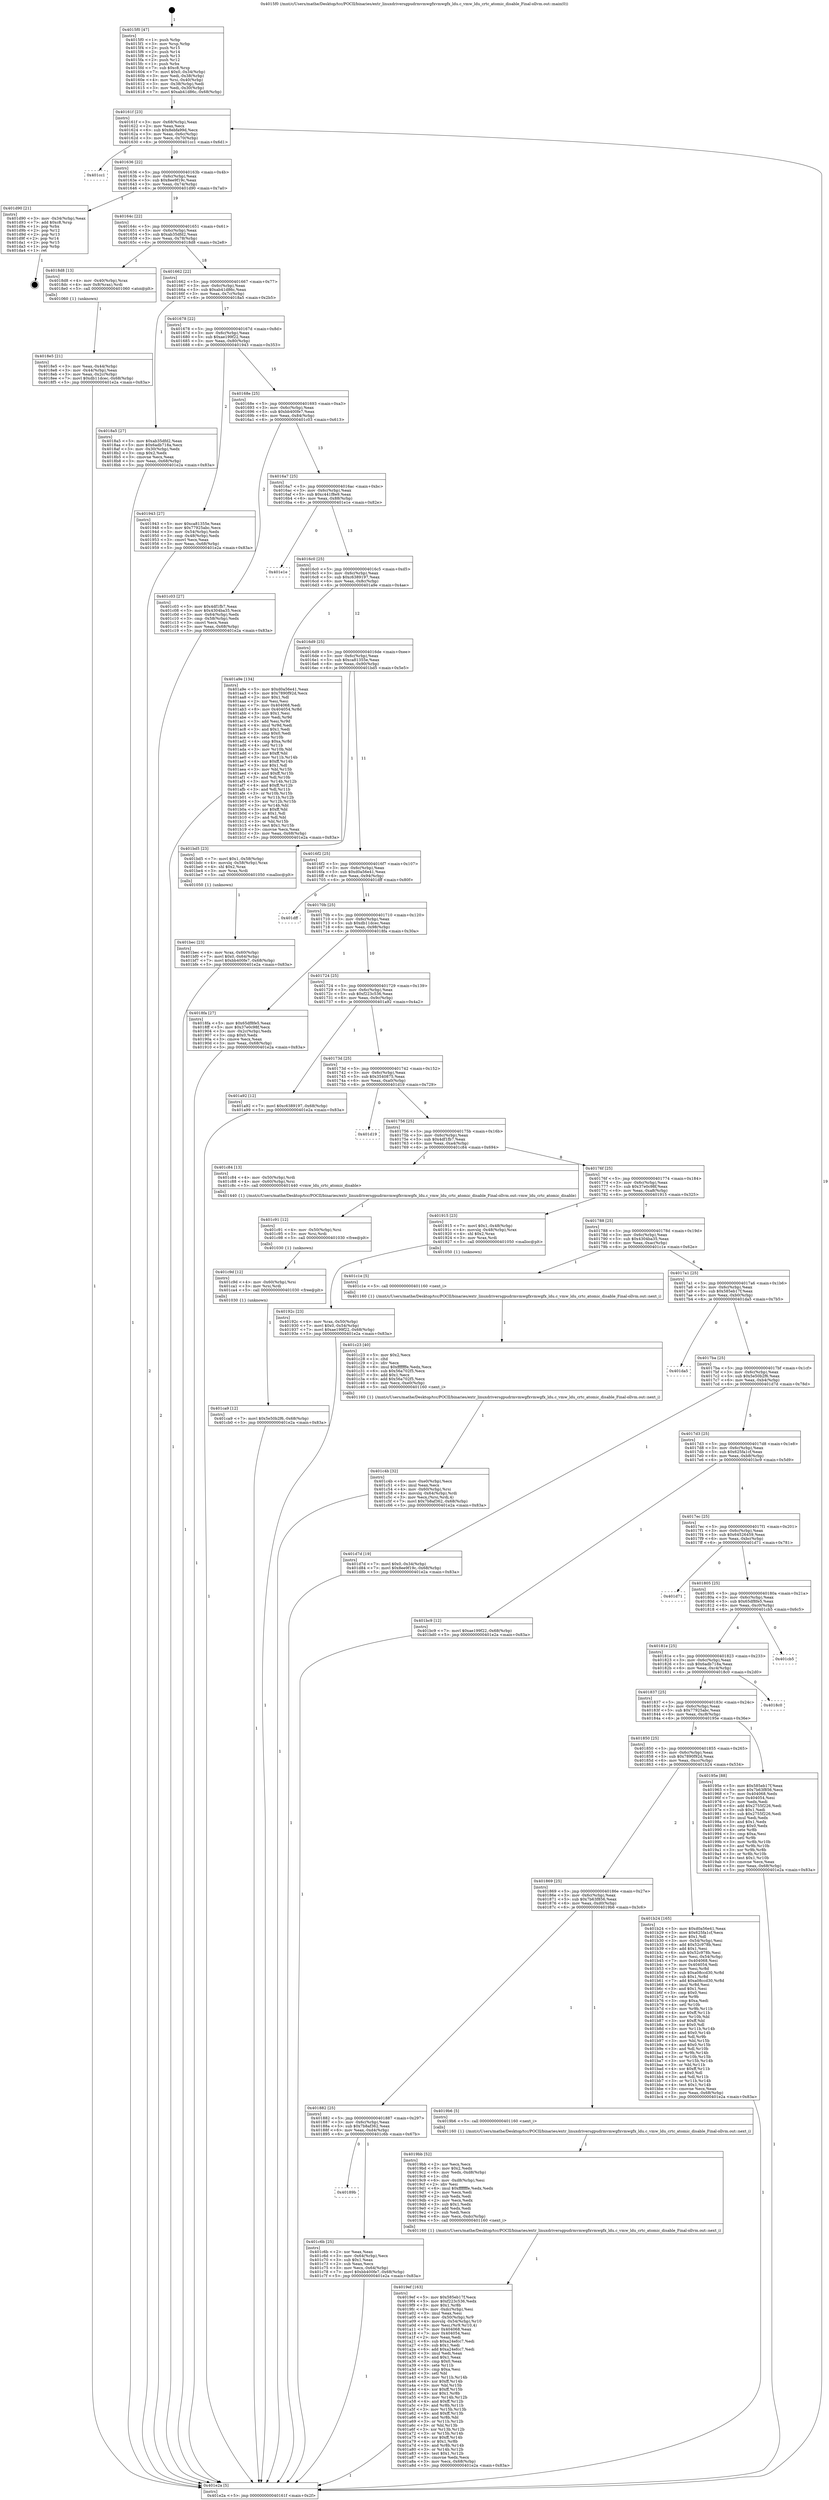 digraph "0x4015f0" {
  label = "0x4015f0 (/mnt/c/Users/mathe/Desktop/tcc/POCII/binaries/extr_linuxdriversgpudrmvmwgfxvmwgfx_ldu.c_vmw_ldu_crtc_atomic_disable_Final-ollvm.out::main(0))"
  labelloc = "t"
  node[shape=record]

  Entry [label="",width=0.3,height=0.3,shape=circle,fillcolor=black,style=filled]
  "0x40161f" [label="{
     0x40161f [23]\l
     | [instrs]\l
     &nbsp;&nbsp;0x40161f \<+3\>: mov -0x68(%rbp),%eax\l
     &nbsp;&nbsp;0x401622 \<+2\>: mov %eax,%ecx\l
     &nbsp;&nbsp;0x401624 \<+6\>: sub $0x8ebfa99d,%ecx\l
     &nbsp;&nbsp;0x40162a \<+3\>: mov %eax,-0x6c(%rbp)\l
     &nbsp;&nbsp;0x40162d \<+3\>: mov %ecx,-0x70(%rbp)\l
     &nbsp;&nbsp;0x401630 \<+6\>: je 0000000000401cc1 \<main+0x6d1\>\l
  }"]
  "0x401cc1" [label="{
     0x401cc1\l
  }", style=dashed]
  "0x401636" [label="{
     0x401636 [22]\l
     | [instrs]\l
     &nbsp;&nbsp;0x401636 \<+5\>: jmp 000000000040163b \<main+0x4b\>\l
     &nbsp;&nbsp;0x40163b \<+3\>: mov -0x6c(%rbp),%eax\l
     &nbsp;&nbsp;0x40163e \<+5\>: sub $0x8ee9f19c,%eax\l
     &nbsp;&nbsp;0x401643 \<+3\>: mov %eax,-0x74(%rbp)\l
     &nbsp;&nbsp;0x401646 \<+6\>: je 0000000000401d90 \<main+0x7a0\>\l
  }"]
  Exit [label="",width=0.3,height=0.3,shape=circle,fillcolor=black,style=filled,peripheries=2]
  "0x401d90" [label="{
     0x401d90 [21]\l
     | [instrs]\l
     &nbsp;&nbsp;0x401d90 \<+3\>: mov -0x34(%rbp),%eax\l
     &nbsp;&nbsp;0x401d93 \<+7\>: add $0xc8,%rsp\l
     &nbsp;&nbsp;0x401d9a \<+1\>: pop %rbx\l
     &nbsp;&nbsp;0x401d9b \<+2\>: pop %r12\l
     &nbsp;&nbsp;0x401d9d \<+2\>: pop %r13\l
     &nbsp;&nbsp;0x401d9f \<+2\>: pop %r14\l
     &nbsp;&nbsp;0x401da1 \<+2\>: pop %r15\l
     &nbsp;&nbsp;0x401da3 \<+1\>: pop %rbp\l
     &nbsp;&nbsp;0x401da4 \<+1\>: ret\l
  }"]
  "0x40164c" [label="{
     0x40164c [22]\l
     | [instrs]\l
     &nbsp;&nbsp;0x40164c \<+5\>: jmp 0000000000401651 \<main+0x61\>\l
     &nbsp;&nbsp;0x401651 \<+3\>: mov -0x6c(%rbp),%eax\l
     &nbsp;&nbsp;0x401654 \<+5\>: sub $0xab35dfd2,%eax\l
     &nbsp;&nbsp;0x401659 \<+3\>: mov %eax,-0x78(%rbp)\l
     &nbsp;&nbsp;0x40165c \<+6\>: je 00000000004018d8 \<main+0x2e8\>\l
  }"]
  "0x401ca9" [label="{
     0x401ca9 [12]\l
     | [instrs]\l
     &nbsp;&nbsp;0x401ca9 \<+7\>: movl $0x5e50b2f6,-0x68(%rbp)\l
     &nbsp;&nbsp;0x401cb0 \<+5\>: jmp 0000000000401e2a \<main+0x83a\>\l
  }"]
  "0x4018d8" [label="{
     0x4018d8 [13]\l
     | [instrs]\l
     &nbsp;&nbsp;0x4018d8 \<+4\>: mov -0x40(%rbp),%rax\l
     &nbsp;&nbsp;0x4018dc \<+4\>: mov 0x8(%rax),%rdi\l
     &nbsp;&nbsp;0x4018e0 \<+5\>: call 0000000000401060 \<atoi@plt\>\l
     | [calls]\l
     &nbsp;&nbsp;0x401060 \{1\} (unknown)\l
  }"]
  "0x401662" [label="{
     0x401662 [22]\l
     | [instrs]\l
     &nbsp;&nbsp;0x401662 \<+5\>: jmp 0000000000401667 \<main+0x77\>\l
     &nbsp;&nbsp;0x401667 \<+3\>: mov -0x6c(%rbp),%eax\l
     &nbsp;&nbsp;0x40166a \<+5\>: sub $0xab41d86c,%eax\l
     &nbsp;&nbsp;0x40166f \<+3\>: mov %eax,-0x7c(%rbp)\l
     &nbsp;&nbsp;0x401672 \<+6\>: je 00000000004018a5 \<main+0x2b5\>\l
  }"]
  "0x401c9d" [label="{
     0x401c9d [12]\l
     | [instrs]\l
     &nbsp;&nbsp;0x401c9d \<+4\>: mov -0x60(%rbp),%rsi\l
     &nbsp;&nbsp;0x401ca1 \<+3\>: mov %rsi,%rdi\l
     &nbsp;&nbsp;0x401ca4 \<+5\>: call 0000000000401030 \<free@plt\>\l
     | [calls]\l
     &nbsp;&nbsp;0x401030 \{1\} (unknown)\l
  }"]
  "0x4018a5" [label="{
     0x4018a5 [27]\l
     | [instrs]\l
     &nbsp;&nbsp;0x4018a5 \<+5\>: mov $0xab35dfd2,%eax\l
     &nbsp;&nbsp;0x4018aa \<+5\>: mov $0x6adb718a,%ecx\l
     &nbsp;&nbsp;0x4018af \<+3\>: mov -0x30(%rbp),%edx\l
     &nbsp;&nbsp;0x4018b2 \<+3\>: cmp $0x2,%edx\l
     &nbsp;&nbsp;0x4018b5 \<+3\>: cmovne %ecx,%eax\l
     &nbsp;&nbsp;0x4018b8 \<+3\>: mov %eax,-0x68(%rbp)\l
     &nbsp;&nbsp;0x4018bb \<+5\>: jmp 0000000000401e2a \<main+0x83a\>\l
  }"]
  "0x401678" [label="{
     0x401678 [22]\l
     | [instrs]\l
     &nbsp;&nbsp;0x401678 \<+5\>: jmp 000000000040167d \<main+0x8d\>\l
     &nbsp;&nbsp;0x40167d \<+3\>: mov -0x6c(%rbp),%eax\l
     &nbsp;&nbsp;0x401680 \<+5\>: sub $0xae199f22,%eax\l
     &nbsp;&nbsp;0x401685 \<+3\>: mov %eax,-0x80(%rbp)\l
     &nbsp;&nbsp;0x401688 \<+6\>: je 0000000000401943 \<main+0x353\>\l
  }"]
  "0x401e2a" [label="{
     0x401e2a [5]\l
     | [instrs]\l
     &nbsp;&nbsp;0x401e2a \<+5\>: jmp 000000000040161f \<main+0x2f\>\l
  }"]
  "0x4015f0" [label="{
     0x4015f0 [47]\l
     | [instrs]\l
     &nbsp;&nbsp;0x4015f0 \<+1\>: push %rbp\l
     &nbsp;&nbsp;0x4015f1 \<+3\>: mov %rsp,%rbp\l
     &nbsp;&nbsp;0x4015f4 \<+2\>: push %r15\l
     &nbsp;&nbsp;0x4015f6 \<+2\>: push %r14\l
     &nbsp;&nbsp;0x4015f8 \<+2\>: push %r13\l
     &nbsp;&nbsp;0x4015fa \<+2\>: push %r12\l
     &nbsp;&nbsp;0x4015fc \<+1\>: push %rbx\l
     &nbsp;&nbsp;0x4015fd \<+7\>: sub $0xc8,%rsp\l
     &nbsp;&nbsp;0x401604 \<+7\>: movl $0x0,-0x34(%rbp)\l
     &nbsp;&nbsp;0x40160b \<+3\>: mov %edi,-0x38(%rbp)\l
     &nbsp;&nbsp;0x40160e \<+4\>: mov %rsi,-0x40(%rbp)\l
     &nbsp;&nbsp;0x401612 \<+3\>: mov -0x38(%rbp),%edi\l
     &nbsp;&nbsp;0x401615 \<+3\>: mov %edi,-0x30(%rbp)\l
     &nbsp;&nbsp;0x401618 \<+7\>: movl $0xab41d86c,-0x68(%rbp)\l
  }"]
  "0x4018e5" [label="{
     0x4018e5 [21]\l
     | [instrs]\l
     &nbsp;&nbsp;0x4018e5 \<+3\>: mov %eax,-0x44(%rbp)\l
     &nbsp;&nbsp;0x4018e8 \<+3\>: mov -0x44(%rbp),%eax\l
     &nbsp;&nbsp;0x4018eb \<+3\>: mov %eax,-0x2c(%rbp)\l
     &nbsp;&nbsp;0x4018ee \<+7\>: movl $0xdb11dcec,-0x68(%rbp)\l
     &nbsp;&nbsp;0x4018f5 \<+5\>: jmp 0000000000401e2a \<main+0x83a\>\l
  }"]
  "0x401c91" [label="{
     0x401c91 [12]\l
     | [instrs]\l
     &nbsp;&nbsp;0x401c91 \<+4\>: mov -0x50(%rbp),%rsi\l
     &nbsp;&nbsp;0x401c95 \<+3\>: mov %rsi,%rdi\l
     &nbsp;&nbsp;0x401c98 \<+5\>: call 0000000000401030 \<free@plt\>\l
     | [calls]\l
     &nbsp;&nbsp;0x401030 \{1\} (unknown)\l
  }"]
  "0x401943" [label="{
     0x401943 [27]\l
     | [instrs]\l
     &nbsp;&nbsp;0x401943 \<+5\>: mov $0xca81355e,%eax\l
     &nbsp;&nbsp;0x401948 \<+5\>: mov $0x77925abc,%ecx\l
     &nbsp;&nbsp;0x40194d \<+3\>: mov -0x54(%rbp),%edx\l
     &nbsp;&nbsp;0x401950 \<+3\>: cmp -0x48(%rbp),%edx\l
     &nbsp;&nbsp;0x401953 \<+3\>: cmovl %ecx,%eax\l
     &nbsp;&nbsp;0x401956 \<+3\>: mov %eax,-0x68(%rbp)\l
     &nbsp;&nbsp;0x401959 \<+5\>: jmp 0000000000401e2a \<main+0x83a\>\l
  }"]
  "0x40168e" [label="{
     0x40168e [25]\l
     | [instrs]\l
     &nbsp;&nbsp;0x40168e \<+5\>: jmp 0000000000401693 \<main+0xa3\>\l
     &nbsp;&nbsp;0x401693 \<+3\>: mov -0x6c(%rbp),%eax\l
     &nbsp;&nbsp;0x401696 \<+5\>: sub $0xbb400fe7,%eax\l
     &nbsp;&nbsp;0x40169b \<+6\>: mov %eax,-0x84(%rbp)\l
     &nbsp;&nbsp;0x4016a1 \<+6\>: je 0000000000401c03 \<main+0x613\>\l
  }"]
  "0x40189b" [label="{
     0x40189b\l
  }", style=dashed]
  "0x401c03" [label="{
     0x401c03 [27]\l
     | [instrs]\l
     &nbsp;&nbsp;0x401c03 \<+5\>: mov $0x4df1fb7,%eax\l
     &nbsp;&nbsp;0x401c08 \<+5\>: mov $0x4304ba35,%ecx\l
     &nbsp;&nbsp;0x401c0d \<+3\>: mov -0x64(%rbp),%edx\l
     &nbsp;&nbsp;0x401c10 \<+3\>: cmp -0x58(%rbp),%edx\l
     &nbsp;&nbsp;0x401c13 \<+3\>: cmovl %ecx,%eax\l
     &nbsp;&nbsp;0x401c16 \<+3\>: mov %eax,-0x68(%rbp)\l
     &nbsp;&nbsp;0x401c19 \<+5\>: jmp 0000000000401e2a \<main+0x83a\>\l
  }"]
  "0x4016a7" [label="{
     0x4016a7 [25]\l
     | [instrs]\l
     &nbsp;&nbsp;0x4016a7 \<+5\>: jmp 00000000004016ac \<main+0xbc\>\l
     &nbsp;&nbsp;0x4016ac \<+3\>: mov -0x6c(%rbp),%eax\l
     &nbsp;&nbsp;0x4016af \<+5\>: sub $0xc441f8e9,%eax\l
     &nbsp;&nbsp;0x4016b4 \<+6\>: mov %eax,-0x88(%rbp)\l
     &nbsp;&nbsp;0x4016ba \<+6\>: je 0000000000401e1e \<main+0x82e\>\l
  }"]
  "0x401c6b" [label="{
     0x401c6b [25]\l
     | [instrs]\l
     &nbsp;&nbsp;0x401c6b \<+2\>: xor %eax,%eax\l
     &nbsp;&nbsp;0x401c6d \<+3\>: mov -0x64(%rbp),%ecx\l
     &nbsp;&nbsp;0x401c70 \<+3\>: sub $0x1,%eax\l
     &nbsp;&nbsp;0x401c73 \<+2\>: sub %eax,%ecx\l
     &nbsp;&nbsp;0x401c75 \<+3\>: mov %ecx,-0x64(%rbp)\l
     &nbsp;&nbsp;0x401c78 \<+7\>: movl $0xbb400fe7,-0x68(%rbp)\l
     &nbsp;&nbsp;0x401c7f \<+5\>: jmp 0000000000401e2a \<main+0x83a\>\l
  }"]
  "0x401e1e" [label="{
     0x401e1e\l
  }", style=dashed]
  "0x4016c0" [label="{
     0x4016c0 [25]\l
     | [instrs]\l
     &nbsp;&nbsp;0x4016c0 \<+5\>: jmp 00000000004016c5 \<main+0xd5\>\l
     &nbsp;&nbsp;0x4016c5 \<+3\>: mov -0x6c(%rbp),%eax\l
     &nbsp;&nbsp;0x4016c8 \<+5\>: sub $0xc6389197,%eax\l
     &nbsp;&nbsp;0x4016cd \<+6\>: mov %eax,-0x8c(%rbp)\l
     &nbsp;&nbsp;0x4016d3 \<+6\>: je 0000000000401a9e \<main+0x4ae\>\l
  }"]
  "0x401c4b" [label="{
     0x401c4b [32]\l
     | [instrs]\l
     &nbsp;&nbsp;0x401c4b \<+6\>: mov -0xe0(%rbp),%ecx\l
     &nbsp;&nbsp;0x401c51 \<+3\>: imul %eax,%ecx\l
     &nbsp;&nbsp;0x401c54 \<+4\>: mov -0x60(%rbp),%rsi\l
     &nbsp;&nbsp;0x401c58 \<+4\>: movslq -0x64(%rbp),%rdi\l
     &nbsp;&nbsp;0x401c5c \<+3\>: mov %ecx,(%rsi,%rdi,4)\l
     &nbsp;&nbsp;0x401c5f \<+7\>: movl $0x7b8af362,-0x68(%rbp)\l
     &nbsp;&nbsp;0x401c66 \<+5\>: jmp 0000000000401e2a \<main+0x83a\>\l
  }"]
  "0x401a9e" [label="{
     0x401a9e [134]\l
     | [instrs]\l
     &nbsp;&nbsp;0x401a9e \<+5\>: mov $0xd0a56e41,%eax\l
     &nbsp;&nbsp;0x401aa3 \<+5\>: mov $0x7890f92d,%ecx\l
     &nbsp;&nbsp;0x401aa8 \<+2\>: mov $0x1,%dl\l
     &nbsp;&nbsp;0x401aaa \<+2\>: xor %esi,%esi\l
     &nbsp;&nbsp;0x401aac \<+7\>: mov 0x404068,%edi\l
     &nbsp;&nbsp;0x401ab3 \<+8\>: mov 0x404054,%r8d\l
     &nbsp;&nbsp;0x401abb \<+3\>: sub $0x1,%esi\l
     &nbsp;&nbsp;0x401abe \<+3\>: mov %edi,%r9d\l
     &nbsp;&nbsp;0x401ac1 \<+3\>: add %esi,%r9d\l
     &nbsp;&nbsp;0x401ac4 \<+4\>: imul %r9d,%edi\l
     &nbsp;&nbsp;0x401ac8 \<+3\>: and $0x1,%edi\l
     &nbsp;&nbsp;0x401acb \<+3\>: cmp $0x0,%edi\l
     &nbsp;&nbsp;0x401ace \<+4\>: sete %r10b\l
     &nbsp;&nbsp;0x401ad2 \<+4\>: cmp $0xa,%r8d\l
     &nbsp;&nbsp;0x401ad6 \<+4\>: setl %r11b\l
     &nbsp;&nbsp;0x401ada \<+3\>: mov %r10b,%bl\l
     &nbsp;&nbsp;0x401add \<+3\>: xor $0xff,%bl\l
     &nbsp;&nbsp;0x401ae0 \<+3\>: mov %r11b,%r14b\l
     &nbsp;&nbsp;0x401ae3 \<+4\>: xor $0xff,%r14b\l
     &nbsp;&nbsp;0x401ae7 \<+3\>: xor $0x1,%dl\l
     &nbsp;&nbsp;0x401aea \<+3\>: mov %bl,%r15b\l
     &nbsp;&nbsp;0x401aed \<+4\>: and $0xff,%r15b\l
     &nbsp;&nbsp;0x401af1 \<+3\>: and %dl,%r10b\l
     &nbsp;&nbsp;0x401af4 \<+3\>: mov %r14b,%r12b\l
     &nbsp;&nbsp;0x401af7 \<+4\>: and $0xff,%r12b\l
     &nbsp;&nbsp;0x401afb \<+3\>: and %dl,%r11b\l
     &nbsp;&nbsp;0x401afe \<+3\>: or %r10b,%r15b\l
     &nbsp;&nbsp;0x401b01 \<+3\>: or %r11b,%r12b\l
     &nbsp;&nbsp;0x401b04 \<+3\>: xor %r12b,%r15b\l
     &nbsp;&nbsp;0x401b07 \<+3\>: or %r14b,%bl\l
     &nbsp;&nbsp;0x401b0a \<+3\>: xor $0xff,%bl\l
     &nbsp;&nbsp;0x401b0d \<+3\>: or $0x1,%dl\l
     &nbsp;&nbsp;0x401b10 \<+2\>: and %dl,%bl\l
     &nbsp;&nbsp;0x401b12 \<+3\>: or %bl,%r15b\l
     &nbsp;&nbsp;0x401b15 \<+4\>: test $0x1,%r15b\l
     &nbsp;&nbsp;0x401b19 \<+3\>: cmovne %ecx,%eax\l
     &nbsp;&nbsp;0x401b1c \<+3\>: mov %eax,-0x68(%rbp)\l
     &nbsp;&nbsp;0x401b1f \<+5\>: jmp 0000000000401e2a \<main+0x83a\>\l
  }"]
  "0x4016d9" [label="{
     0x4016d9 [25]\l
     | [instrs]\l
     &nbsp;&nbsp;0x4016d9 \<+5\>: jmp 00000000004016de \<main+0xee\>\l
     &nbsp;&nbsp;0x4016de \<+3\>: mov -0x6c(%rbp),%eax\l
     &nbsp;&nbsp;0x4016e1 \<+5\>: sub $0xca81355e,%eax\l
     &nbsp;&nbsp;0x4016e6 \<+6\>: mov %eax,-0x90(%rbp)\l
     &nbsp;&nbsp;0x4016ec \<+6\>: je 0000000000401bd5 \<main+0x5e5\>\l
  }"]
  "0x401c23" [label="{
     0x401c23 [40]\l
     | [instrs]\l
     &nbsp;&nbsp;0x401c23 \<+5\>: mov $0x2,%ecx\l
     &nbsp;&nbsp;0x401c28 \<+1\>: cltd\l
     &nbsp;&nbsp;0x401c29 \<+2\>: idiv %ecx\l
     &nbsp;&nbsp;0x401c2b \<+6\>: imul $0xfffffffe,%edx,%ecx\l
     &nbsp;&nbsp;0x401c31 \<+6\>: sub $0x56a702f5,%ecx\l
     &nbsp;&nbsp;0x401c37 \<+3\>: add $0x1,%ecx\l
     &nbsp;&nbsp;0x401c3a \<+6\>: add $0x56a702f5,%ecx\l
     &nbsp;&nbsp;0x401c40 \<+6\>: mov %ecx,-0xe0(%rbp)\l
     &nbsp;&nbsp;0x401c46 \<+5\>: call 0000000000401160 \<next_i\>\l
     | [calls]\l
     &nbsp;&nbsp;0x401160 \{1\} (/mnt/c/Users/mathe/Desktop/tcc/POCII/binaries/extr_linuxdriversgpudrmvmwgfxvmwgfx_ldu.c_vmw_ldu_crtc_atomic_disable_Final-ollvm.out::next_i)\l
  }"]
  "0x401bd5" [label="{
     0x401bd5 [23]\l
     | [instrs]\l
     &nbsp;&nbsp;0x401bd5 \<+7\>: movl $0x1,-0x58(%rbp)\l
     &nbsp;&nbsp;0x401bdc \<+4\>: movslq -0x58(%rbp),%rax\l
     &nbsp;&nbsp;0x401be0 \<+4\>: shl $0x2,%rax\l
     &nbsp;&nbsp;0x401be4 \<+3\>: mov %rax,%rdi\l
     &nbsp;&nbsp;0x401be7 \<+5\>: call 0000000000401050 \<malloc@plt\>\l
     | [calls]\l
     &nbsp;&nbsp;0x401050 \{1\} (unknown)\l
  }"]
  "0x4016f2" [label="{
     0x4016f2 [25]\l
     | [instrs]\l
     &nbsp;&nbsp;0x4016f2 \<+5\>: jmp 00000000004016f7 \<main+0x107\>\l
     &nbsp;&nbsp;0x4016f7 \<+3\>: mov -0x6c(%rbp),%eax\l
     &nbsp;&nbsp;0x4016fa \<+5\>: sub $0xd0a56e41,%eax\l
     &nbsp;&nbsp;0x4016ff \<+6\>: mov %eax,-0x94(%rbp)\l
     &nbsp;&nbsp;0x401705 \<+6\>: je 0000000000401dff \<main+0x80f\>\l
  }"]
  "0x401bec" [label="{
     0x401bec [23]\l
     | [instrs]\l
     &nbsp;&nbsp;0x401bec \<+4\>: mov %rax,-0x60(%rbp)\l
     &nbsp;&nbsp;0x401bf0 \<+7\>: movl $0x0,-0x64(%rbp)\l
     &nbsp;&nbsp;0x401bf7 \<+7\>: movl $0xbb400fe7,-0x68(%rbp)\l
     &nbsp;&nbsp;0x401bfe \<+5\>: jmp 0000000000401e2a \<main+0x83a\>\l
  }"]
  "0x401dff" [label="{
     0x401dff\l
  }", style=dashed]
  "0x40170b" [label="{
     0x40170b [25]\l
     | [instrs]\l
     &nbsp;&nbsp;0x40170b \<+5\>: jmp 0000000000401710 \<main+0x120\>\l
     &nbsp;&nbsp;0x401710 \<+3\>: mov -0x6c(%rbp),%eax\l
     &nbsp;&nbsp;0x401713 \<+5\>: sub $0xdb11dcec,%eax\l
     &nbsp;&nbsp;0x401718 \<+6\>: mov %eax,-0x98(%rbp)\l
     &nbsp;&nbsp;0x40171e \<+6\>: je 00000000004018fa \<main+0x30a\>\l
  }"]
  "0x4019ef" [label="{
     0x4019ef [163]\l
     | [instrs]\l
     &nbsp;&nbsp;0x4019ef \<+5\>: mov $0x585eb17f,%ecx\l
     &nbsp;&nbsp;0x4019f4 \<+5\>: mov $0xf223c536,%edx\l
     &nbsp;&nbsp;0x4019f9 \<+3\>: mov $0x1,%r8b\l
     &nbsp;&nbsp;0x4019fc \<+6\>: mov -0xdc(%rbp),%esi\l
     &nbsp;&nbsp;0x401a02 \<+3\>: imul %eax,%esi\l
     &nbsp;&nbsp;0x401a05 \<+4\>: mov -0x50(%rbp),%r9\l
     &nbsp;&nbsp;0x401a09 \<+4\>: movslq -0x54(%rbp),%r10\l
     &nbsp;&nbsp;0x401a0d \<+4\>: mov %esi,(%r9,%r10,4)\l
     &nbsp;&nbsp;0x401a11 \<+7\>: mov 0x404068,%eax\l
     &nbsp;&nbsp;0x401a18 \<+7\>: mov 0x404054,%esi\l
     &nbsp;&nbsp;0x401a1f \<+2\>: mov %eax,%edi\l
     &nbsp;&nbsp;0x401a21 \<+6\>: sub $0xa24efcc7,%edi\l
     &nbsp;&nbsp;0x401a27 \<+3\>: sub $0x1,%edi\l
     &nbsp;&nbsp;0x401a2a \<+6\>: add $0xa24efcc7,%edi\l
     &nbsp;&nbsp;0x401a30 \<+3\>: imul %edi,%eax\l
     &nbsp;&nbsp;0x401a33 \<+3\>: and $0x1,%eax\l
     &nbsp;&nbsp;0x401a36 \<+3\>: cmp $0x0,%eax\l
     &nbsp;&nbsp;0x401a39 \<+4\>: sete %r11b\l
     &nbsp;&nbsp;0x401a3d \<+3\>: cmp $0xa,%esi\l
     &nbsp;&nbsp;0x401a40 \<+3\>: setl %bl\l
     &nbsp;&nbsp;0x401a43 \<+3\>: mov %r11b,%r14b\l
     &nbsp;&nbsp;0x401a46 \<+4\>: xor $0xff,%r14b\l
     &nbsp;&nbsp;0x401a4a \<+3\>: mov %bl,%r15b\l
     &nbsp;&nbsp;0x401a4d \<+4\>: xor $0xff,%r15b\l
     &nbsp;&nbsp;0x401a51 \<+4\>: xor $0x1,%r8b\l
     &nbsp;&nbsp;0x401a55 \<+3\>: mov %r14b,%r12b\l
     &nbsp;&nbsp;0x401a58 \<+4\>: and $0xff,%r12b\l
     &nbsp;&nbsp;0x401a5c \<+3\>: and %r8b,%r11b\l
     &nbsp;&nbsp;0x401a5f \<+3\>: mov %r15b,%r13b\l
     &nbsp;&nbsp;0x401a62 \<+4\>: and $0xff,%r13b\l
     &nbsp;&nbsp;0x401a66 \<+3\>: and %r8b,%bl\l
     &nbsp;&nbsp;0x401a69 \<+3\>: or %r11b,%r12b\l
     &nbsp;&nbsp;0x401a6c \<+3\>: or %bl,%r13b\l
     &nbsp;&nbsp;0x401a6f \<+3\>: xor %r13b,%r12b\l
     &nbsp;&nbsp;0x401a72 \<+3\>: or %r15b,%r14b\l
     &nbsp;&nbsp;0x401a75 \<+4\>: xor $0xff,%r14b\l
     &nbsp;&nbsp;0x401a79 \<+4\>: or $0x1,%r8b\l
     &nbsp;&nbsp;0x401a7d \<+3\>: and %r8b,%r14b\l
     &nbsp;&nbsp;0x401a80 \<+3\>: or %r14b,%r12b\l
     &nbsp;&nbsp;0x401a83 \<+4\>: test $0x1,%r12b\l
     &nbsp;&nbsp;0x401a87 \<+3\>: cmovne %edx,%ecx\l
     &nbsp;&nbsp;0x401a8a \<+3\>: mov %ecx,-0x68(%rbp)\l
     &nbsp;&nbsp;0x401a8d \<+5\>: jmp 0000000000401e2a \<main+0x83a\>\l
  }"]
  "0x4018fa" [label="{
     0x4018fa [27]\l
     | [instrs]\l
     &nbsp;&nbsp;0x4018fa \<+5\>: mov $0x65df8fe5,%eax\l
     &nbsp;&nbsp;0x4018ff \<+5\>: mov $0x37e0c98f,%ecx\l
     &nbsp;&nbsp;0x401904 \<+3\>: mov -0x2c(%rbp),%edx\l
     &nbsp;&nbsp;0x401907 \<+3\>: cmp $0x0,%edx\l
     &nbsp;&nbsp;0x40190a \<+3\>: cmove %ecx,%eax\l
     &nbsp;&nbsp;0x40190d \<+3\>: mov %eax,-0x68(%rbp)\l
     &nbsp;&nbsp;0x401910 \<+5\>: jmp 0000000000401e2a \<main+0x83a\>\l
  }"]
  "0x401724" [label="{
     0x401724 [25]\l
     | [instrs]\l
     &nbsp;&nbsp;0x401724 \<+5\>: jmp 0000000000401729 \<main+0x139\>\l
     &nbsp;&nbsp;0x401729 \<+3\>: mov -0x6c(%rbp),%eax\l
     &nbsp;&nbsp;0x40172c \<+5\>: sub $0xf223c536,%eax\l
     &nbsp;&nbsp;0x401731 \<+6\>: mov %eax,-0x9c(%rbp)\l
     &nbsp;&nbsp;0x401737 \<+6\>: je 0000000000401a92 \<main+0x4a2\>\l
  }"]
  "0x4019bb" [label="{
     0x4019bb [52]\l
     | [instrs]\l
     &nbsp;&nbsp;0x4019bb \<+2\>: xor %ecx,%ecx\l
     &nbsp;&nbsp;0x4019bd \<+5\>: mov $0x2,%edx\l
     &nbsp;&nbsp;0x4019c2 \<+6\>: mov %edx,-0xd8(%rbp)\l
     &nbsp;&nbsp;0x4019c8 \<+1\>: cltd\l
     &nbsp;&nbsp;0x4019c9 \<+6\>: mov -0xd8(%rbp),%esi\l
     &nbsp;&nbsp;0x4019cf \<+2\>: idiv %esi\l
     &nbsp;&nbsp;0x4019d1 \<+6\>: imul $0xfffffffe,%edx,%edx\l
     &nbsp;&nbsp;0x4019d7 \<+2\>: mov %ecx,%edi\l
     &nbsp;&nbsp;0x4019d9 \<+2\>: sub %edx,%edi\l
     &nbsp;&nbsp;0x4019db \<+2\>: mov %ecx,%edx\l
     &nbsp;&nbsp;0x4019dd \<+3\>: sub $0x1,%edx\l
     &nbsp;&nbsp;0x4019e0 \<+2\>: add %edx,%edi\l
     &nbsp;&nbsp;0x4019e2 \<+2\>: sub %edi,%ecx\l
     &nbsp;&nbsp;0x4019e4 \<+6\>: mov %ecx,-0xdc(%rbp)\l
     &nbsp;&nbsp;0x4019ea \<+5\>: call 0000000000401160 \<next_i\>\l
     | [calls]\l
     &nbsp;&nbsp;0x401160 \{1\} (/mnt/c/Users/mathe/Desktop/tcc/POCII/binaries/extr_linuxdriversgpudrmvmwgfxvmwgfx_ldu.c_vmw_ldu_crtc_atomic_disable_Final-ollvm.out::next_i)\l
  }"]
  "0x401a92" [label="{
     0x401a92 [12]\l
     | [instrs]\l
     &nbsp;&nbsp;0x401a92 \<+7\>: movl $0xc6389197,-0x68(%rbp)\l
     &nbsp;&nbsp;0x401a99 \<+5\>: jmp 0000000000401e2a \<main+0x83a\>\l
  }"]
  "0x40173d" [label="{
     0x40173d [25]\l
     | [instrs]\l
     &nbsp;&nbsp;0x40173d \<+5\>: jmp 0000000000401742 \<main+0x152\>\l
     &nbsp;&nbsp;0x401742 \<+3\>: mov -0x6c(%rbp),%eax\l
     &nbsp;&nbsp;0x401745 \<+5\>: sub $0x3540875,%eax\l
     &nbsp;&nbsp;0x40174a \<+6\>: mov %eax,-0xa0(%rbp)\l
     &nbsp;&nbsp;0x401750 \<+6\>: je 0000000000401d19 \<main+0x729\>\l
  }"]
  "0x401882" [label="{
     0x401882 [25]\l
     | [instrs]\l
     &nbsp;&nbsp;0x401882 \<+5\>: jmp 0000000000401887 \<main+0x297\>\l
     &nbsp;&nbsp;0x401887 \<+3\>: mov -0x6c(%rbp),%eax\l
     &nbsp;&nbsp;0x40188a \<+5\>: sub $0x7b8af362,%eax\l
     &nbsp;&nbsp;0x40188f \<+6\>: mov %eax,-0xd4(%rbp)\l
     &nbsp;&nbsp;0x401895 \<+6\>: je 0000000000401c6b \<main+0x67b\>\l
  }"]
  "0x401d19" [label="{
     0x401d19\l
  }", style=dashed]
  "0x401756" [label="{
     0x401756 [25]\l
     | [instrs]\l
     &nbsp;&nbsp;0x401756 \<+5\>: jmp 000000000040175b \<main+0x16b\>\l
     &nbsp;&nbsp;0x40175b \<+3\>: mov -0x6c(%rbp),%eax\l
     &nbsp;&nbsp;0x40175e \<+5\>: sub $0x4df1fb7,%eax\l
     &nbsp;&nbsp;0x401763 \<+6\>: mov %eax,-0xa4(%rbp)\l
     &nbsp;&nbsp;0x401769 \<+6\>: je 0000000000401c84 \<main+0x694\>\l
  }"]
  "0x4019b6" [label="{
     0x4019b6 [5]\l
     | [instrs]\l
     &nbsp;&nbsp;0x4019b6 \<+5\>: call 0000000000401160 \<next_i\>\l
     | [calls]\l
     &nbsp;&nbsp;0x401160 \{1\} (/mnt/c/Users/mathe/Desktop/tcc/POCII/binaries/extr_linuxdriversgpudrmvmwgfxvmwgfx_ldu.c_vmw_ldu_crtc_atomic_disable_Final-ollvm.out::next_i)\l
  }"]
  "0x401c84" [label="{
     0x401c84 [13]\l
     | [instrs]\l
     &nbsp;&nbsp;0x401c84 \<+4\>: mov -0x50(%rbp),%rdi\l
     &nbsp;&nbsp;0x401c88 \<+4\>: mov -0x60(%rbp),%rsi\l
     &nbsp;&nbsp;0x401c8c \<+5\>: call 0000000000401440 \<vmw_ldu_crtc_atomic_disable\>\l
     | [calls]\l
     &nbsp;&nbsp;0x401440 \{1\} (/mnt/c/Users/mathe/Desktop/tcc/POCII/binaries/extr_linuxdriversgpudrmvmwgfxvmwgfx_ldu.c_vmw_ldu_crtc_atomic_disable_Final-ollvm.out::vmw_ldu_crtc_atomic_disable)\l
  }"]
  "0x40176f" [label="{
     0x40176f [25]\l
     | [instrs]\l
     &nbsp;&nbsp;0x40176f \<+5\>: jmp 0000000000401774 \<main+0x184\>\l
     &nbsp;&nbsp;0x401774 \<+3\>: mov -0x6c(%rbp),%eax\l
     &nbsp;&nbsp;0x401777 \<+5\>: sub $0x37e0c98f,%eax\l
     &nbsp;&nbsp;0x40177c \<+6\>: mov %eax,-0xa8(%rbp)\l
     &nbsp;&nbsp;0x401782 \<+6\>: je 0000000000401915 \<main+0x325\>\l
  }"]
  "0x401869" [label="{
     0x401869 [25]\l
     | [instrs]\l
     &nbsp;&nbsp;0x401869 \<+5\>: jmp 000000000040186e \<main+0x27e\>\l
     &nbsp;&nbsp;0x40186e \<+3\>: mov -0x6c(%rbp),%eax\l
     &nbsp;&nbsp;0x401871 \<+5\>: sub $0x7b63f856,%eax\l
     &nbsp;&nbsp;0x401876 \<+6\>: mov %eax,-0xd0(%rbp)\l
     &nbsp;&nbsp;0x40187c \<+6\>: je 00000000004019b6 \<main+0x3c6\>\l
  }"]
  "0x401915" [label="{
     0x401915 [23]\l
     | [instrs]\l
     &nbsp;&nbsp;0x401915 \<+7\>: movl $0x1,-0x48(%rbp)\l
     &nbsp;&nbsp;0x40191c \<+4\>: movslq -0x48(%rbp),%rax\l
     &nbsp;&nbsp;0x401920 \<+4\>: shl $0x2,%rax\l
     &nbsp;&nbsp;0x401924 \<+3\>: mov %rax,%rdi\l
     &nbsp;&nbsp;0x401927 \<+5\>: call 0000000000401050 \<malloc@plt\>\l
     | [calls]\l
     &nbsp;&nbsp;0x401050 \{1\} (unknown)\l
  }"]
  "0x401788" [label="{
     0x401788 [25]\l
     | [instrs]\l
     &nbsp;&nbsp;0x401788 \<+5\>: jmp 000000000040178d \<main+0x19d\>\l
     &nbsp;&nbsp;0x40178d \<+3\>: mov -0x6c(%rbp),%eax\l
     &nbsp;&nbsp;0x401790 \<+5\>: sub $0x4304ba35,%eax\l
     &nbsp;&nbsp;0x401795 \<+6\>: mov %eax,-0xac(%rbp)\l
     &nbsp;&nbsp;0x40179b \<+6\>: je 0000000000401c1e \<main+0x62e\>\l
  }"]
  "0x40192c" [label="{
     0x40192c [23]\l
     | [instrs]\l
     &nbsp;&nbsp;0x40192c \<+4\>: mov %rax,-0x50(%rbp)\l
     &nbsp;&nbsp;0x401930 \<+7\>: movl $0x0,-0x54(%rbp)\l
     &nbsp;&nbsp;0x401937 \<+7\>: movl $0xae199f22,-0x68(%rbp)\l
     &nbsp;&nbsp;0x40193e \<+5\>: jmp 0000000000401e2a \<main+0x83a\>\l
  }"]
  "0x401b24" [label="{
     0x401b24 [165]\l
     | [instrs]\l
     &nbsp;&nbsp;0x401b24 \<+5\>: mov $0xd0a56e41,%eax\l
     &nbsp;&nbsp;0x401b29 \<+5\>: mov $0x625fa1cf,%ecx\l
     &nbsp;&nbsp;0x401b2e \<+2\>: mov $0x1,%dl\l
     &nbsp;&nbsp;0x401b30 \<+3\>: mov -0x54(%rbp),%esi\l
     &nbsp;&nbsp;0x401b33 \<+6\>: add $0x52c978b,%esi\l
     &nbsp;&nbsp;0x401b39 \<+3\>: add $0x1,%esi\l
     &nbsp;&nbsp;0x401b3c \<+6\>: sub $0x52c978b,%esi\l
     &nbsp;&nbsp;0x401b42 \<+3\>: mov %esi,-0x54(%rbp)\l
     &nbsp;&nbsp;0x401b45 \<+7\>: mov 0x404068,%esi\l
     &nbsp;&nbsp;0x401b4c \<+7\>: mov 0x404054,%edi\l
     &nbsp;&nbsp;0x401b53 \<+3\>: mov %esi,%r8d\l
     &nbsp;&nbsp;0x401b56 \<+7\>: sub $0xa08ccd30,%r8d\l
     &nbsp;&nbsp;0x401b5d \<+4\>: sub $0x1,%r8d\l
     &nbsp;&nbsp;0x401b61 \<+7\>: add $0xa08ccd30,%r8d\l
     &nbsp;&nbsp;0x401b68 \<+4\>: imul %r8d,%esi\l
     &nbsp;&nbsp;0x401b6c \<+3\>: and $0x1,%esi\l
     &nbsp;&nbsp;0x401b6f \<+3\>: cmp $0x0,%esi\l
     &nbsp;&nbsp;0x401b72 \<+4\>: sete %r9b\l
     &nbsp;&nbsp;0x401b76 \<+3\>: cmp $0xa,%edi\l
     &nbsp;&nbsp;0x401b79 \<+4\>: setl %r10b\l
     &nbsp;&nbsp;0x401b7d \<+3\>: mov %r9b,%r11b\l
     &nbsp;&nbsp;0x401b80 \<+4\>: xor $0xff,%r11b\l
     &nbsp;&nbsp;0x401b84 \<+3\>: mov %r10b,%bl\l
     &nbsp;&nbsp;0x401b87 \<+3\>: xor $0xff,%bl\l
     &nbsp;&nbsp;0x401b8a \<+3\>: xor $0x0,%dl\l
     &nbsp;&nbsp;0x401b8d \<+3\>: mov %r11b,%r14b\l
     &nbsp;&nbsp;0x401b90 \<+4\>: and $0x0,%r14b\l
     &nbsp;&nbsp;0x401b94 \<+3\>: and %dl,%r9b\l
     &nbsp;&nbsp;0x401b97 \<+3\>: mov %bl,%r15b\l
     &nbsp;&nbsp;0x401b9a \<+4\>: and $0x0,%r15b\l
     &nbsp;&nbsp;0x401b9e \<+3\>: and %dl,%r10b\l
     &nbsp;&nbsp;0x401ba1 \<+3\>: or %r9b,%r14b\l
     &nbsp;&nbsp;0x401ba4 \<+3\>: or %r10b,%r15b\l
     &nbsp;&nbsp;0x401ba7 \<+3\>: xor %r15b,%r14b\l
     &nbsp;&nbsp;0x401baa \<+3\>: or %bl,%r11b\l
     &nbsp;&nbsp;0x401bad \<+4\>: xor $0xff,%r11b\l
     &nbsp;&nbsp;0x401bb1 \<+3\>: or $0x0,%dl\l
     &nbsp;&nbsp;0x401bb4 \<+3\>: and %dl,%r11b\l
     &nbsp;&nbsp;0x401bb7 \<+3\>: or %r11b,%r14b\l
     &nbsp;&nbsp;0x401bba \<+4\>: test $0x1,%r14b\l
     &nbsp;&nbsp;0x401bbe \<+3\>: cmovne %ecx,%eax\l
     &nbsp;&nbsp;0x401bc1 \<+3\>: mov %eax,-0x68(%rbp)\l
     &nbsp;&nbsp;0x401bc4 \<+5\>: jmp 0000000000401e2a \<main+0x83a\>\l
  }"]
  "0x401c1e" [label="{
     0x401c1e [5]\l
     | [instrs]\l
     &nbsp;&nbsp;0x401c1e \<+5\>: call 0000000000401160 \<next_i\>\l
     | [calls]\l
     &nbsp;&nbsp;0x401160 \{1\} (/mnt/c/Users/mathe/Desktop/tcc/POCII/binaries/extr_linuxdriversgpudrmvmwgfxvmwgfx_ldu.c_vmw_ldu_crtc_atomic_disable_Final-ollvm.out::next_i)\l
  }"]
  "0x4017a1" [label="{
     0x4017a1 [25]\l
     | [instrs]\l
     &nbsp;&nbsp;0x4017a1 \<+5\>: jmp 00000000004017a6 \<main+0x1b6\>\l
     &nbsp;&nbsp;0x4017a6 \<+3\>: mov -0x6c(%rbp),%eax\l
     &nbsp;&nbsp;0x4017a9 \<+5\>: sub $0x585eb17f,%eax\l
     &nbsp;&nbsp;0x4017ae \<+6\>: mov %eax,-0xb0(%rbp)\l
     &nbsp;&nbsp;0x4017b4 \<+6\>: je 0000000000401da5 \<main+0x7b5\>\l
  }"]
  "0x401850" [label="{
     0x401850 [25]\l
     | [instrs]\l
     &nbsp;&nbsp;0x401850 \<+5\>: jmp 0000000000401855 \<main+0x265\>\l
     &nbsp;&nbsp;0x401855 \<+3\>: mov -0x6c(%rbp),%eax\l
     &nbsp;&nbsp;0x401858 \<+5\>: sub $0x7890f92d,%eax\l
     &nbsp;&nbsp;0x40185d \<+6\>: mov %eax,-0xcc(%rbp)\l
     &nbsp;&nbsp;0x401863 \<+6\>: je 0000000000401b24 \<main+0x534\>\l
  }"]
  "0x401da5" [label="{
     0x401da5\l
  }", style=dashed]
  "0x4017ba" [label="{
     0x4017ba [25]\l
     | [instrs]\l
     &nbsp;&nbsp;0x4017ba \<+5\>: jmp 00000000004017bf \<main+0x1cf\>\l
     &nbsp;&nbsp;0x4017bf \<+3\>: mov -0x6c(%rbp),%eax\l
     &nbsp;&nbsp;0x4017c2 \<+5\>: sub $0x5e50b2f6,%eax\l
     &nbsp;&nbsp;0x4017c7 \<+6\>: mov %eax,-0xb4(%rbp)\l
     &nbsp;&nbsp;0x4017cd \<+6\>: je 0000000000401d7d \<main+0x78d\>\l
  }"]
  "0x40195e" [label="{
     0x40195e [88]\l
     | [instrs]\l
     &nbsp;&nbsp;0x40195e \<+5\>: mov $0x585eb17f,%eax\l
     &nbsp;&nbsp;0x401963 \<+5\>: mov $0x7b63f856,%ecx\l
     &nbsp;&nbsp;0x401968 \<+7\>: mov 0x404068,%edx\l
     &nbsp;&nbsp;0x40196f \<+7\>: mov 0x404054,%esi\l
     &nbsp;&nbsp;0x401976 \<+2\>: mov %edx,%edi\l
     &nbsp;&nbsp;0x401978 \<+6\>: add $0x2755f226,%edi\l
     &nbsp;&nbsp;0x40197e \<+3\>: sub $0x1,%edi\l
     &nbsp;&nbsp;0x401981 \<+6\>: sub $0x2755f226,%edi\l
     &nbsp;&nbsp;0x401987 \<+3\>: imul %edi,%edx\l
     &nbsp;&nbsp;0x40198a \<+3\>: and $0x1,%edx\l
     &nbsp;&nbsp;0x40198d \<+3\>: cmp $0x0,%edx\l
     &nbsp;&nbsp;0x401990 \<+4\>: sete %r8b\l
     &nbsp;&nbsp;0x401994 \<+3\>: cmp $0xa,%esi\l
     &nbsp;&nbsp;0x401997 \<+4\>: setl %r9b\l
     &nbsp;&nbsp;0x40199b \<+3\>: mov %r8b,%r10b\l
     &nbsp;&nbsp;0x40199e \<+3\>: and %r9b,%r10b\l
     &nbsp;&nbsp;0x4019a1 \<+3\>: xor %r9b,%r8b\l
     &nbsp;&nbsp;0x4019a4 \<+3\>: or %r8b,%r10b\l
     &nbsp;&nbsp;0x4019a7 \<+4\>: test $0x1,%r10b\l
     &nbsp;&nbsp;0x4019ab \<+3\>: cmovne %ecx,%eax\l
     &nbsp;&nbsp;0x4019ae \<+3\>: mov %eax,-0x68(%rbp)\l
     &nbsp;&nbsp;0x4019b1 \<+5\>: jmp 0000000000401e2a \<main+0x83a\>\l
  }"]
  "0x401d7d" [label="{
     0x401d7d [19]\l
     | [instrs]\l
     &nbsp;&nbsp;0x401d7d \<+7\>: movl $0x0,-0x34(%rbp)\l
     &nbsp;&nbsp;0x401d84 \<+7\>: movl $0x8ee9f19c,-0x68(%rbp)\l
     &nbsp;&nbsp;0x401d8b \<+5\>: jmp 0000000000401e2a \<main+0x83a\>\l
  }"]
  "0x4017d3" [label="{
     0x4017d3 [25]\l
     | [instrs]\l
     &nbsp;&nbsp;0x4017d3 \<+5\>: jmp 00000000004017d8 \<main+0x1e8\>\l
     &nbsp;&nbsp;0x4017d8 \<+3\>: mov -0x6c(%rbp),%eax\l
     &nbsp;&nbsp;0x4017db \<+5\>: sub $0x625fa1cf,%eax\l
     &nbsp;&nbsp;0x4017e0 \<+6\>: mov %eax,-0xb8(%rbp)\l
     &nbsp;&nbsp;0x4017e6 \<+6\>: je 0000000000401bc9 \<main+0x5d9\>\l
  }"]
  "0x401837" [label="{
     0x401837 [25]\l
     | [instrs]\l
     &nbsp;&nbsp;0x401837 \<+5\>: jmp 000000000040183c \<main+0x24c\>\l
     &nbsp;&nbsp;0x40183c \<+3\>: mov -0x6c(%rbp),%eax\l
     &nbsp;&nbsp;0x40183f \<+5\>: sub $0x77925abc,%eax\l
     &nbsp;&nbsp;0x401844 \<+6\>: mov %eax,-0xc8(%rbp)\l
     &nbsp;&nbsp;0x40184a \<+6\>: je 000000000040195e \<main+0x36e\>\l
  }"]
  "0x401bc9" [label="{
     0x401bc9 [12]\l
     | [instrs]\l
     &nbsp;&nbsp;0x401bc9 \<+7\>: movl $0xae199f22,-0x68(%rbp)\l
     &nbsp;&nbsp;0x401bd0 \<+5\>: jmp 0000000000401e2a \<main+0x83a\>\l
  }"]
  "0x4017ec" [label="{
     0x4017ec [25]\l
     | [instrs]\l
     &nbsp;&nbsp;0x4017ec \<+5\>: jmp 00000000004017f1 \<main+0x201\>\l
     &nbsp;&nbsp;0x4017f1 \<+3\>: mov -0x6c(%rbp),%eax\l
     &nbsp;&nbsp;0x4017f4 \<+5\>: sub $0x64526459,%eax\l
     &nbsp;&nbsp;0x4017f9 \<+6\>: mov %eax,-0xbc(%rbp)\l
     &nbsp;&nbsp;0x4017ff \<+6\>: je 0000000000401d71 \<main+0x781\>\l
  }"]
  "0x4018c0" [label="{
     0x4018c0\l
  }", style=dashed]
  "0x401d71" [label="{
     0x401d71\l
  }", style=dashed]
  "0x401805" [label="{
     0x401805 [25]\l
     | [instrs]\l
     &nbsp;&nbsp;0x401805 \<+5\>: jmp 000000000040180a \<main+0x21a\>\l
     &nbsp;&nbsp;0x40180a \<+3\>: mov -0x6c(%rbp),%eax\l
     &nbsp;&nbsp;0x40180d \<+5\>: sub $0x65df8fe5,%eax\l
     &nbsp;&nbsp;0x401812 \<+6\>: mov %eax,-0xc0(%rbp)\l
     &nbsp;&nbsp;0x401818 \<+6\>: je 0000000000401cb5 \<main+0x6c5\>\l
  }"]
  "0x40181e" [label="{
     0x40181e [25]\l
     | [instrs]\l
     &nbsp;&nbsp;0x40181e \<+5\>: jmp 0000000000401823 \<main+0x233\>\l
     &nbsp;&nbsp;0x401823 \<+3\>: mov -0x6c(%rbp),%eax\l
     &nbsp;&nbsp;0x401826 \<+5\>: sub $0x6adb718a,%eax\l
     &nbsp;&nbsp;0x40182b \<+6\>: mov %eax,-0xc4(%rbp)\l
     &nbsp;&nbsp;0x401831 \<+6\>: je 00000000004018c0 \<main+0x2d0\>\l
  }"]
  "0x401cb5" [label="{
     0x401cb5\l
  }", style=dashed]
  Entry -> "0x4015f0" [label=" 1"]
  "0x40161f" -> "0x401cc1" [label=" 0"]
  "0x40161f" -> "0x401636" [label=" 20"]
  "0x401d90" -> Exit [label=" 1"]
  "0x401636" -> "0x401d90" [label=" 1"]
  "0x401636" -> "0x40164c" [label=" 19"]
  "0x401d7d" -> "0x401e2a" [label=" 1"]
  "0x40164c" -> "0x4018d8" [label=" 1"]
  "0x40164c" -> "0x401662" [label=" 18"]
  "0x401ca9" -> "0x401e2a" [label=" 1"]
  "0x401662" -> "0x4018a5" [label=" 1"]
  "0x401662" -> "0x401678" [label=" 17"]
  "0x4018a5" -> "0x401e2a" [label=" 1"]
  "0x4015f0" -> "0x40161f" [label=" 1"]
  "0x401e2a" -> "0x40161f" [label=" 19"]
  "0x4018d8" -> "0x4018e5" [label=" 1"]
  "0x4018e5" -> "0x401e2a" [label=" 1"]
  "0x401c9d" -> "0x401ca9" [label=" 1"]
  "0x401678" -> "0x401943" [label=" 2"]
  "0x401678" -> "0x40168e" [label=" 15"]
  "0x401c91" -> "0x401c9d" [label=" 1"]
  "0x40168e" -> "0x401c03" [label=" 2"]
  "0x40168e" -> "0x4016a7" [label=" 13"]
  "0x401c84" -> "0x401c91" [label=" 1"]
  "0x4016a7" -> "0x401e1e" [label=" 0"]
  "0x4016a7" -> "0x4016c0" [label=" 13"]
  "0x401c6b" -> "0x401e2a" [label=" 1"]
  "0x4016c0" -> "0x401a9e" [label=" 1"]
  "0x4016c0" -> "0x4016d9" [label=" 12"]
  "0x401882" -> "0x401c6b" [label=" 1"]
  "0x4016d9" -> "0x401bd5" [label=" 1"]
  "0x4016d9" -> "0x4016f2" [label=" 11"]
  "0x401882" -> "0x40189b" [label=" 0"]
  "0x4016f2" -> "0x401dff" [label=" 0"]
  "0x4016f2" -> "0x40170b" [label=" 11"]
  "0x401c4b" -> "0x401e2a" [label=" 1"]
  "0x40170b" -> "0x4018fa" [label=" 1"]
  "0x40170b" -> "0x401724" [label=" 10"]
  "0x4018fa" -> "0x401e2a" [label=" 1"]
  "0x401c23" -> "0x401c4b" [label=" 1"]
  "0x401724" -> "0x401a92" [label=" 1"]
  "0x401724" -> "0x40173d" [label=" 9"]
  "0x401c1e" -> "0x401c23" [label=" 1"]
  "0x40173d" -> "0x401d19" [label=" 0"]
  "0x40173d" -> "0x401756" [label=" 9"]
  "0x401c03" -> "0x401e2a" [label=" 2"]
  "0x401756" -> "0x401c84" [label=" 1"]
  "0x401756" -> "0x40176f" [label=" 8"]
  "0x401bec" -> "0x401e2a" [label=" 1"]
  "0x40176f" -> "0x401915" [label=" 1"]
  "0x40176f" -> "0x401788" [label=" 7"]
  "0x401915" -> "0x40192c" [label=" 1"]
  "0x40192c" -> "0x401e2a" [label=" 1"]
  "0x401943" -> "0x401e2a" [label=" 2"]
  "0x401bc9" -> "0x401e2a" [label=" 1"]
  "0x401788" -> "0x401c1e" [label=" 1"]
  "0x401788" -> "0x4017a1" [label=" 6"]
  "0x401b24" -> "0x401e2a" [label=" 1"]
  "0x4017a1" -> "0x401da5" [label=" 0"]
  "0x4017a1" -> "0x4017ba" [label=" 6"]
  "0x401a92" -> "0x401e2a" [label=" 1"]
  "0x4017ba" -> "0x401d7d" [label=" 1"]
  "0x4017ba" -> "0x4017d3" [label=" 5"]
  "0x4019ef" -> "0x401e2a" [label=" 1"]
  "0x4017d3" -> "0x401bc9" [label=" 1"]
  "0x4017d3" -> "0x4017ec" [label=" 4"]
  "0x4019b6" -> "0x4019bb" [label=" 1"]
  "0x4017ec" -> "0x401d71" [label=" 0"]
  "0x4017ec" -> "0x401805" [label=" 4"]
  "0x401869" -> "0x401882" [label=" 1"]
  "0x401805" -> "0x401cb5" [label=" 0"]
  "0x401805" -> "0x40181e" [label=" 4"]
  "0x401869" -> "0x4019b6" [label=" 1"]
  "0x40181e" -> "0x4018c0" [label=" 0"]
  "0x40181e" -> "0x401837" [label=" 4"]
  "0x4019bb" -> "0x4019ef" [label=" 1"]
  "0x401837" -> "0x40195e" [label=" 1"]
  "0x401837" -> "0x401850" [label=" 3"]
  "0x40195e" -> "0x401e2a" [label=" 1"]
  "0x401a9e" -> "0x401e2a" [label=" 1"]
  "0x401850" -> "0x401b24" [label=" 1"]
  "0x401850" -> "0x401869" [label=" 2"]
  "0x401bd5" -> "0x401bec" [label=" 1"]
}
